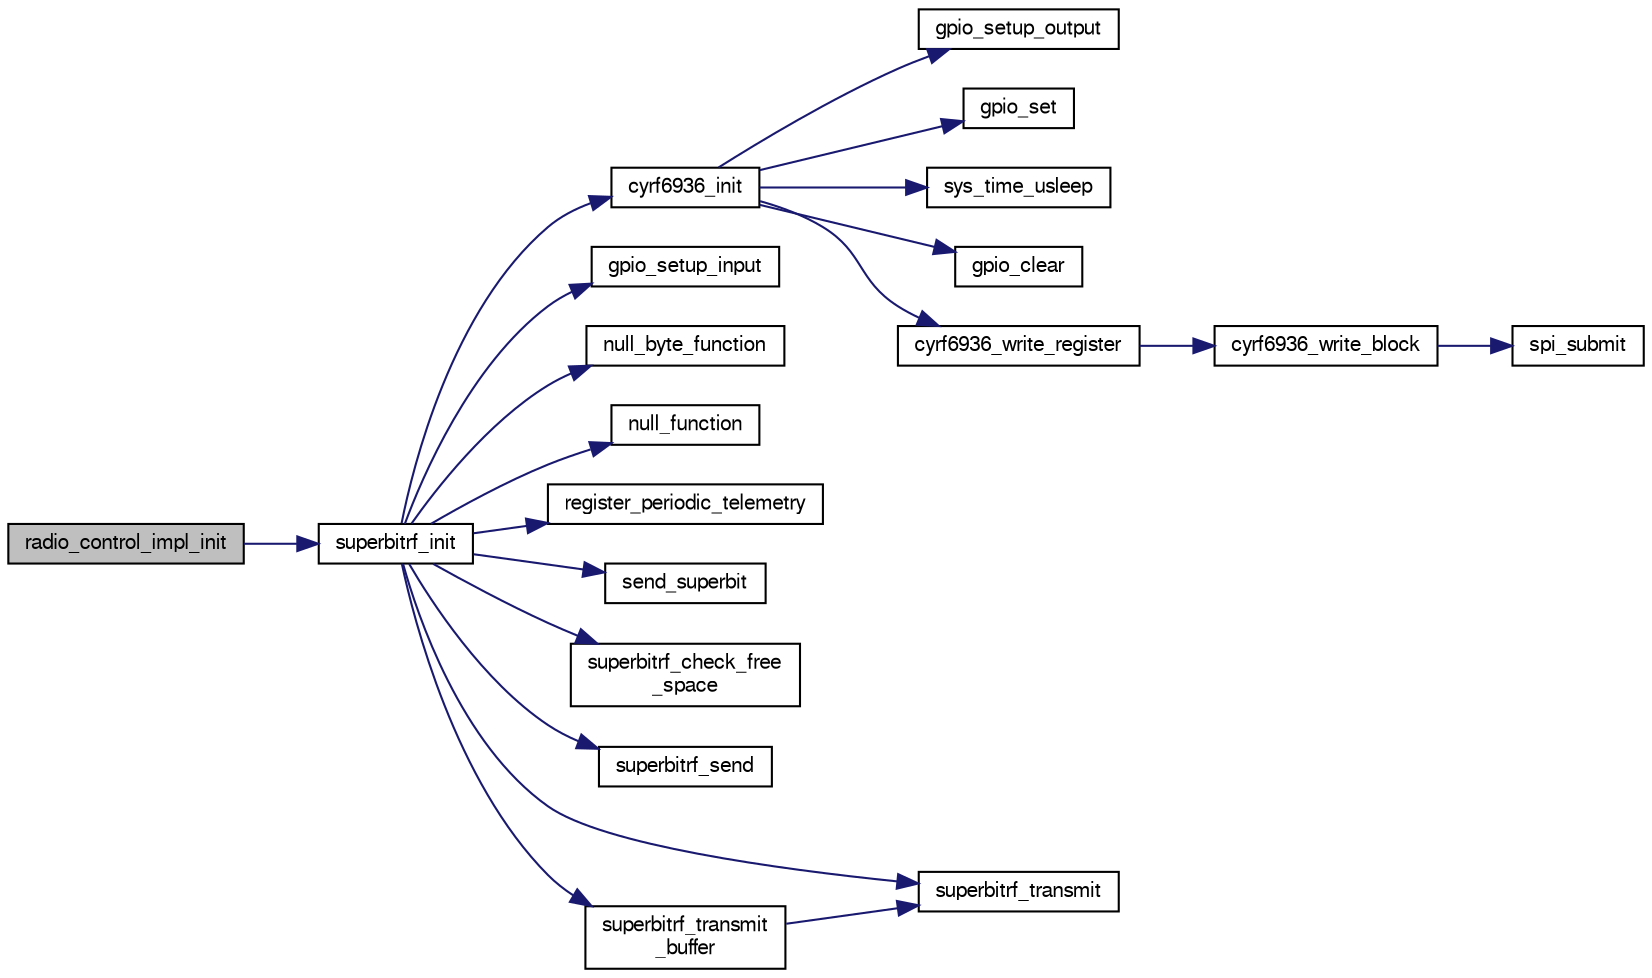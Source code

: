 digraph "radio_control_impl_init"
{
  edge [fontname="FreeSans",fontsize="10",labelfontname="FreeSans",labelfontsize="10"];
  node [fontname="FreeSans",fontsize="10",shape=record];
  rankdir="LR";
  Node1 [label="radio_control_impl_init",height=0.2,width=0.4,color="black", fillcolor="grey75", style="filled", fontcolor="black"];
  Node1 -> Node2 [color="midnightblue",fontsize="10",style="solid",fontname="FreeSans"];
  Node2 [label="superbitrf_init",height=0.2,width=0.4,color="black", fillcolor="white", style="filled",URL="$modules_2datalink_2superbitrf_8c.html#a7b9a2741375ca1dffc4f2e6a6d7a9307",tooltip="Initialize the superbitrf. "];
  Node2 -> Node3 [color="midnightblue",fontsize="10",style="solid",fontname="FreeSans"];
  Node3 [label="cyrf6936_init",height=0.2,width=0.4,color="black", fillcolor="white", style="filled",URL="$cyrf6936_8c.html#a27414d1e4d63182c97357b576f05b37d",tooltip="Initializing the cyrf chip. "];
  Node3 -> Node4 [color="midnightblue",fontsize="10",style="solid",fontname="FreeSans"];
  Node4 [label="gpio_setup_output",height=0.2,width=0.4,color="black", fillcolor="white", style="filled",URL="$chibios_2mcu__periph_2gpio__arch_8c.html#a614c4a447f1e43381d92c682ac3b953f",tooltip="Setup one or more pins of the given GPIO port as outputs. "];
  Node3 -> Node5 [color="midnightblue",fontsize="10",style="solid",fontname="FreeSans"];
  Node5 [label="gpio_set",height=0.2,width=0.4,color="black", fillcolor="white", style="filled",URL="$chibios_2mcu__periph_2gpio__arch_8h.html#a0da8ef247730680b4ffa595d11069051",tooltip="Set a gpio output to high level. "];
  Node3 -> Node6 [color="midnightblue",fontsize="10",style="solid",fontname="FreeSans"];
  Node6 [label="sys_time_usleep",height=0.2,width=0.4,color="black", fillcolor="white", style="filled",URL="$chibios_2mcu__periph_2sys__time__arch_8c.html#a74db3eed857f9c53bb67db256c12bc83",tooltip="sys_time_usleep(uint32_t us) "];
  Node3 -> Node7 [color="midnightblue",fontsize="10",style="solid",fontname="FreeSans"];
  Node7 [label="gpio_clear",height=0.2,width=0.4,color="black", fillcolor="white", style="filled",URL="$chibios_2mcu__periph_2gpio__arch_8h.html#a302a5c9e7203669d0b9db8a2952fe009",tooltip="Clear a gpio output to low level. "];
  Node3 -> Node8 [color="midnightblue",fontsize="10",style="solid",fontname="FreeSans"];
  Node8 [label="cyrf6936_write_register",height=0.2,width=0.4,color="black", fillcolor="white", style="filled",URL="$cyrf6936_8c.html#a7dbf6c94dc4d29bc1c8a46b797e745e8",tooltip="Write a byte to a register. "];
  Node8 -> Node9 [color="midnightblue",fontsize="10",style="solid",fontname="FreeSans"];
  Node9 [label="cyrf6936_write_block",height=0.2,width=0.4,color="black", fillcolor="white", style="filled",URL="$cyrf6936_8c.html#add9d028cf1928e8ef15d28e43a952a4b",tooltip="Write multiple bytes to a register. "];
  Node9 -> Node10 [color="midnightblue",fontsize="10",style="solid",fontname="FreeSans"];
  Node10 [label="spi_submit",height=0.2,width=0.4,color="black", fillcolor="white", style="filled",URL="$group__spi.html#ga5d383931766cb373ebad0b8bc26d439d",tooltip="Submit SPI transaction. "];
  Node2 -> Node11 [color="midnightblue",fontsize="10",style="solid",fontname="FreeSans"];
  Node11 [label="gpio_setup_input",height=0.2,width=0.4,color="black", fillcolor="white", style="filled",URL="$chibios_2mcu__periph_2gpio__arch_8c.html#ae7d0172a824f41338c10872b96cc541b",tooltip="Setup one or more pins of the given GPIO port as inputs. "];
  Node2 -> Node12 [color="midnightblue",fontsize="10",style="solid",fontname="FreeSans"];
  Node12 [label="null_byte_function",height=0.2,width=0.4,color="black", fillcolor="white", style="filled",URL="$modules_2datalink_2superbitrf_8c.html#a85466bd720c4b4526b51ee2a42501e49"];
  Node2 -> Node13 [color="midnightblue",fontsize="10",style="solid",fontname="FreeSans"];
  Node13 [label="null_function",height=0.2,width=0.4,color="black", fillcolor="white", style="filled",URL="$modules_2datalink_2superbitrf_8c.html#a8f4467bfe6fde05aa3f86bc87c6aa13f"];
  Node2 -> Node14 [color="midnightblue",fontsize="10",style="solid",fontname="FreeSans"];
  Node14 [label="register_periodic_telemetry",height=0.2,width=0.4,color="black", fillcolor="white", style="filled",URL="$telemetry_8c.html#a8b8cf43739f06c54d16370c141b541a0",tooltip="Register a telemetry callback function. "];
  Node2 -> Node15 [color="midnightblue",fontsize="10",style="solid",fontname="FreeSans"];
  Node15 [label="send_superbit",height=0.2,width=0.4,color="black", fillcolor="white", style="filled",URL="$modules_2datalink_2superbitrf_8c.html#ac3d60cdf3bfba959b6f27342e99aa3b7"];
  Node2 -> Node16 [color="midnightblue",fontsize="10",style="solid",fontname="FreeSans"];
  Node16 [label="superbitrf_check_free\l_space",height=0.2,width=0.4,color="black", fillcolor="white", style="filled",URL="$modules_2datalink_2superbitrf_8c.html#abefd806148689ae7eddc86cf9d0e9d21"];
  Node2 -> Node17 [color="midnightblue",fontsize="10",style="solid",fontname="FreeSans"];
  Node17 [label="superbitrf_send",height=0.2,width=0.4,color="black", fillcolor="white", style="filled",URL="$modules_2datalink_2superbitrf_8c.html#a55bb749aa2af532e0b87f7a01d9a6888"];
  Node2 -> Node18 [color="midnightblue",fontsize="10",style="solid",fontname="FreeSans"];
  Node18 [label="superbitrf_transmit",height=0.2,width=0.4,color="black", fillcolor="white", style="filled",URL="$modules_2datalink_2superbitrf_8c.html#ade7ef70ed43ea8f759a330486554d623"];
  Node2 -> Node19 [color="midnightblue",fontsize="10",style="solid",fontname="FreeSans"];
  Node19 [label="superbitrf_transmit\l_buffer",height=0.2,width=0.4,color="black", fillcolor="white", style="filled",URL="$modules_2datalink_2superbitrf_8c.html#a00d1177de3911f3af7caa59f1b50298f"];
  Node19 -> Node18 [color="midnightblue",fontsize="10",style="solid",fontname="FreeSans"];
}
